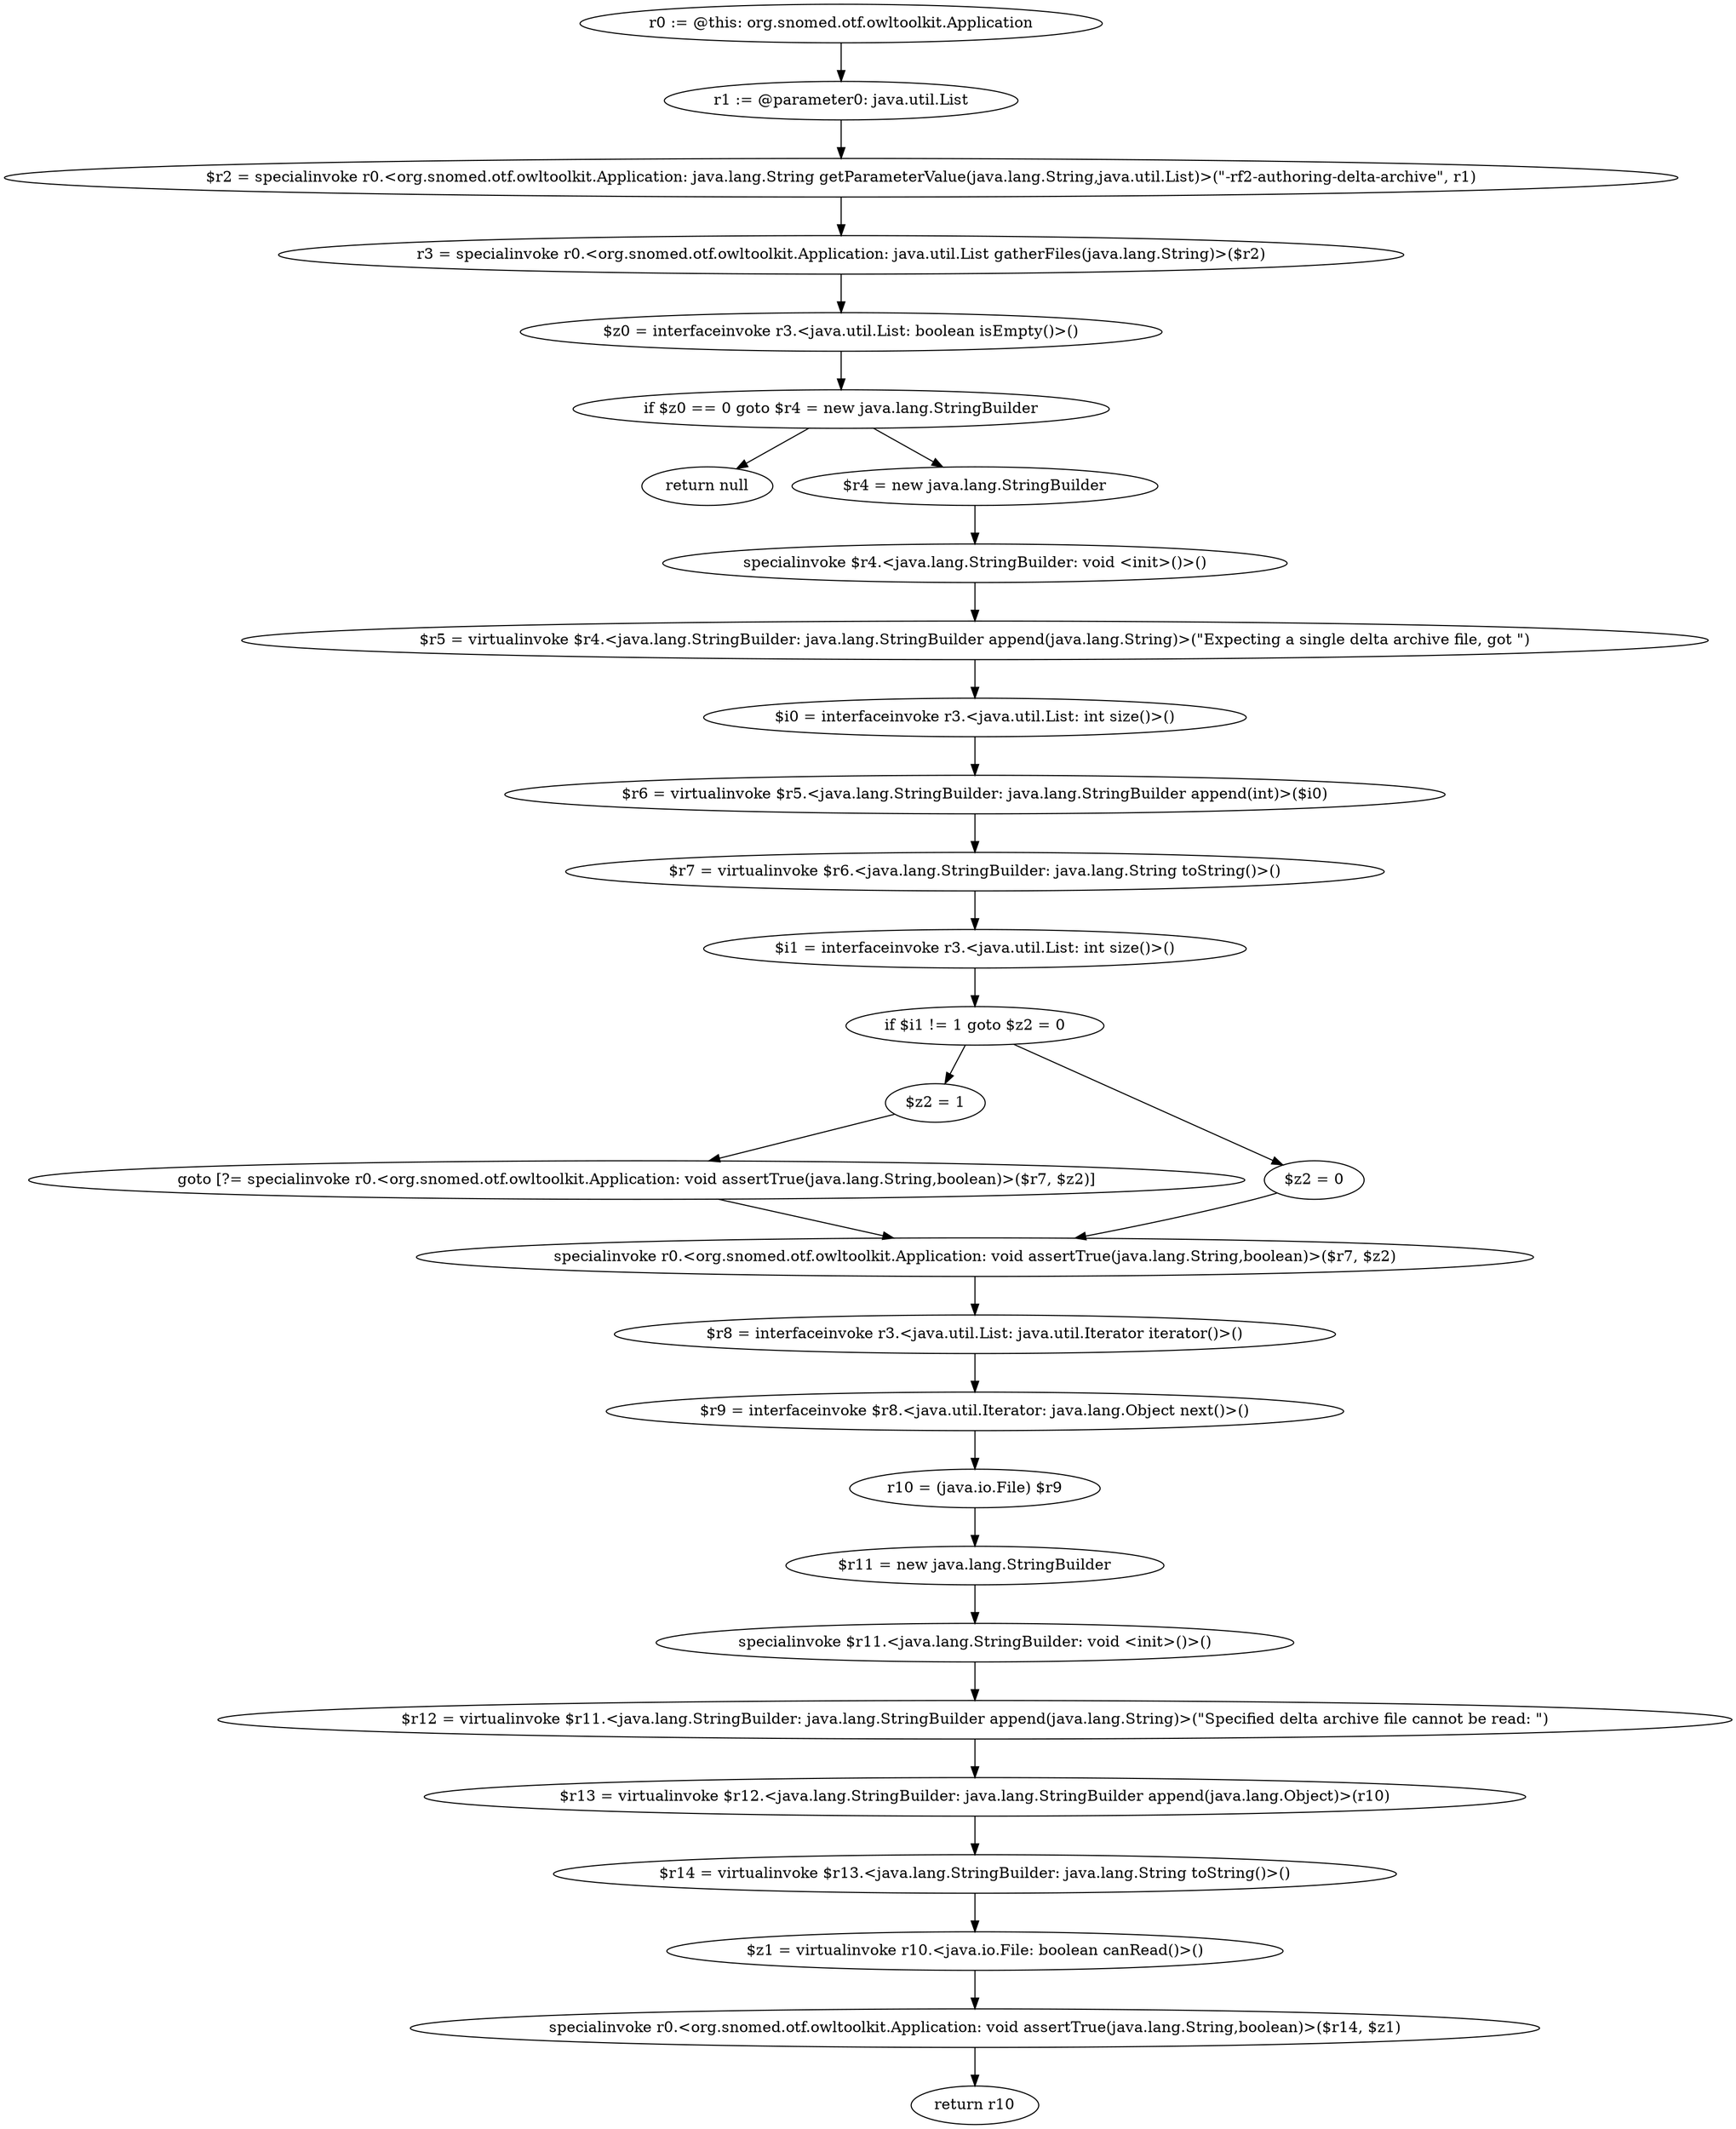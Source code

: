 digraph "unitGraph" {
    "r0 := @this: org.snomed.otf.owltoolkit.Application"
    "r1 := @parameter0: java.util.List"
    "$r2 = specialinvoke r0.<org.snomed.otf.owltoolkit.Application: java.lang.String getParameterValue(java.lang.String,java.util.List)>(\"-rf2-authoring-delta-archive\", r1)"
    "r3 = specialinvoke r0.<org.snomed.otf.owltoolkit.Application: java.util.List gatherFiles(java.lang.String)>($r2)"
    "$z0 = interfaceinvoke r3.<java.util.List: boolean isEmpty()>()"
    "if $z0 == 0 goto $r4 = new java.lang.StringBuilder"
    "return null"
    "$r4 = new java.lang.StringBuilder"
    "specialinvoke $r4.<java.lang.StringBuilder: void <init>()>()"
    "$r5 = virtualinvoke $r4.<java.lang.StringBuilder: java.lang.StringBuilder append(java.lang.String)>(\"Expecting a single delta archive file, got \")"
    "$i0 = interfaceinvoke r3.<java.util.List: int size()>()"
    "$r6 = virtualinvoke $r5.<java.lang.StringBuilder: java.lang.StringBuilder append(int)>($i0)"
    "$r7 = virtualinvoke $r6.<java.lang.StringBuilder: java.lang.String toString()>()"
    "$i1 = interfaceinvoke r3.<java.util.List: int size()>()"
    "if $i1 != 1 goto $z2 = 0"
    "$z2 = 1"
    "goto [?= specialinvoke r0.<org.snomed.otf.owltoolkit.Application: void assertTrue(java.lang.String,boolean)>($r7, $z2)]"
    "$z2 = 0"
    "specialinvoke r0.<org.snomed.otf.owltoolkit.Application: void assertTrue(java.lang.String,boolean)>($r7, $z2)"
    "$r8 = interfaceinvoke r3.<java.util.List: java.util.Iterator iterator()>()"
    "$r9 = interfaceinvoke $r8.<java.util.Iterator: java.lang.Object next()>()"
    "r10 = (java.io.File) $r9"
    "$r11 = new java.lang.StringBuilder"
    "specialinvoke $r11.<java.lang.StringBuilder: void <init>()>()"
    "$r12 = virtualinvoke $r11.<java.lang.StringBuilder: java.lang.StringBuilder append(java.lang.String)>(\"Specified delta archive file cannot be read: \")"
    "$r13 = virtualinvoke $r12.<java.lang.StringBuilder: java.lang.StringBuilder append(java.lang.Object)>(r10)"
    "$r14 = virtualinvoke $r13.<java.lang.StringBuilder: java.lang.String toString()>()"
    "$z1 = virtualinvoke r10.<java.io.File: boolean canRead()>()"
    "specialinvoke r0.<org.snomed.otf.owltoolkit.Application: void assertTrue(java.lang.String,boolean)>($r14, $z1)"
    "return r10"
    "r0 := @this: org.snomed.otf.owltoolkit.Application"->"r1 := @parameter0: java.util.List";
    "r1 := @parameter0: java.util.List"->"$r2 = specialinvoke r0.<org.snomed.otf.owltoolkit.Application: java.lang.String getParameterValue(java.lang.String,java.util.List)>(\"-rf2-authoring-delta-archive\", r1)";
    "$r2 = specialinvoke r0.<org.snomed.otf.owltoolkit.Application: java.lang.String getParameterValue(java.lang.String,java.util.List)>(\"-rf2-authoring-delta-archive\", r1)"->"r3 = specialinvoke r0.<org.snomed.otf.owltoolkit.Application: java.util.List gatherFiles(java.lang.String)>($r2)";
    "r3 = specialinvoke r0.<org.snomed.otf.owltoolkit.Application: java.util.List gatherFiles(java.lang.String)>($r2)"->"$z0 = interfaceinvoke r3.<java.util.List: boolean isEmpty()>()";
    "$z0 = interfaceinvoke r3.<java.util.List: boolean isEmpty()>()"->"if $z0 == 0 goto $r4 = new java.lang.StringBuilder";
    "if $z0 == 0 goto $r4 = new java.lang.StringBuilder"->"return null";
    "if $z0 == 0 goto $r4 = new java.lang.StringBuilder"->"$r4 = new java.lang.StringBuilder";
    "$r4 = new java.lang.StringBuilder"->"specialinvoke $r4.<java.lang.StringBuilder: void <init>()>()";
    "specialinvoke $r4.<java.lang.StringBuilder: void <init>()>()"->"$r5 = virtualinvoke $r4.<java.lang.StringBuilder: java.lang.StringBuilder append(java.lang.String)>(\"Expecting a single delta archive file, got \")";
    "$r5 = virtualinvoke $r4.<java.lang.StringBuilder: java.lang.StringBuilder append(java.lang.String)>(\"Expecting a single delta archive file, got \")"->"$i0 = interfaceinvoke r3.<java.util.List: int size()>()";
    "$i0 = interfaceinvoke r3.<java.util.List: int size()>()"->"$r6 = virtualinvoke $r5.<java.lang.StringBuilder: java.lang.StringBuilder append(int)>($i0)";
    "$r6 = virtualinvoke $r5.<java.lang.StringBuilder: java.lang.StringBuilder append(int)>($i0)"->"$r7 = virtualinvoke $r6.<java.lang.StringBuilder: java.lang.String toString()>()";
    "$r7 = virtualinvoke $r6.<java.lang.StringBuilder: java.lang.String toString()>()"->"$i1 = interfaceinvoke r3.<java.util.List: int size()>()";
    "$i1 = interfaceinvoke r3.<java.util.List: int size()>()"->"if $i1 != 1 goto $z2 = 0";
    "if $i1 != 1 goto $z2 = 0"->"$z2 = 1";
    "if $i1 != 1 goto $z2 = 0"->"$z2 = 0";
    "$z2 = 1"->"goto [?= specialinvoke r0.<org.snomed.otf.owltoolkit.Application: void assertTrue(java.lang.String,boolean)>($r7, $z2)]";
    "goto [?= specialinvoke r0.<org.snomed.otf.owltoolkit.Application: void assertTrue(java.lang.String,boolean)>($r7, $z2)]"->"specialinvoke r0.<org.snomed.otf.owltoolkit.Application: void assertTrue(java.lang.String,boolean)>($r7, $z2)";
    "$z2 = 0"->"specialinvoke r0.<org.snomed.otf.owltoolkit.Application: void assertTrue(java.lang.String,boolean)>($r7, $z2)";
    "specialinvoke r0.<org.snomed.otf.owltoolkit.Application: void assertTrue(java.lang.String,boolean)>($r7, $z2)"->"$r8 = interfaceinvoke r3.<java.util.List: java.util.Iterator iterator()>()";
    "$r8 = interfaceinvoke r3.<java.util.List: java.util.Iterator iterator()>()"->"$r9 = interfaceinvoke $r8.<java.util.Iterator: java.lang.Object next()>()";
    "$r9 = interfaceinvoke $r8.<java.util.Iterator: java.lang.Object next()>()"->"r10 = (java.io.File) $r9";
    "r10 = (java.io.File) $r9"->"$r11 = new java.lang.StringBuilder";
    "$r11 = new java.lang.StringBuilder"->"specialinvoke $r11.<java.lang.StringBuilder: void <init>()>()";
    "specialinvoke $r11.<java.lang.StringBuilder: void <init>()>()"->"$r12 = virtualinvoke $r11.<java.lang.StringBuilder: java.lang.StringBuilder append(java.lang.String)>(\"Specified delta archive file cannot be read: \")";
    "$r12 = virtualinvoke $r11.<java.lang.StringBuilder: java.lang.StringBuilder append(java.lang.String)>(\"Specified delta archive file cannot be read: \")"->"$r13 = virtualinvoke $r12.<java.lang.StringBuilder: java.lang.StringBuilder append(java.lang.Object)>(r10)";
    "$r13 = virtualinvoke $r12.<java.lang.StringBuilder: java.lang.StringBuilder append(java.lang.Object)>(r10)"->"$r14 = virtualinvoke $r13.<java.lang.StringBuilder: java.lang.String toString()>()";
    "$r14 = virtualinvoke $r13.<java.lang.StringBuilder: java.lang.String toString()>()"->"$z1 = virtualinvoke r10.<java.io.File: boolean canRead()>()";
    "$z1 = virtualinvoke r10.<java.io.File: boolean canRead()>()"->"specialinvoke r0.<org.snomed.otf.owltoolkit.Application: void assertTrue(java.lang.String,boolean)>($r14, $z1)";
    "specialinvoke r0.<org.snomed.otf.owltoolkit.Application: void assertTrue(java.lang.String,boolean)>($r14, $z1)"->"return r10";
}

